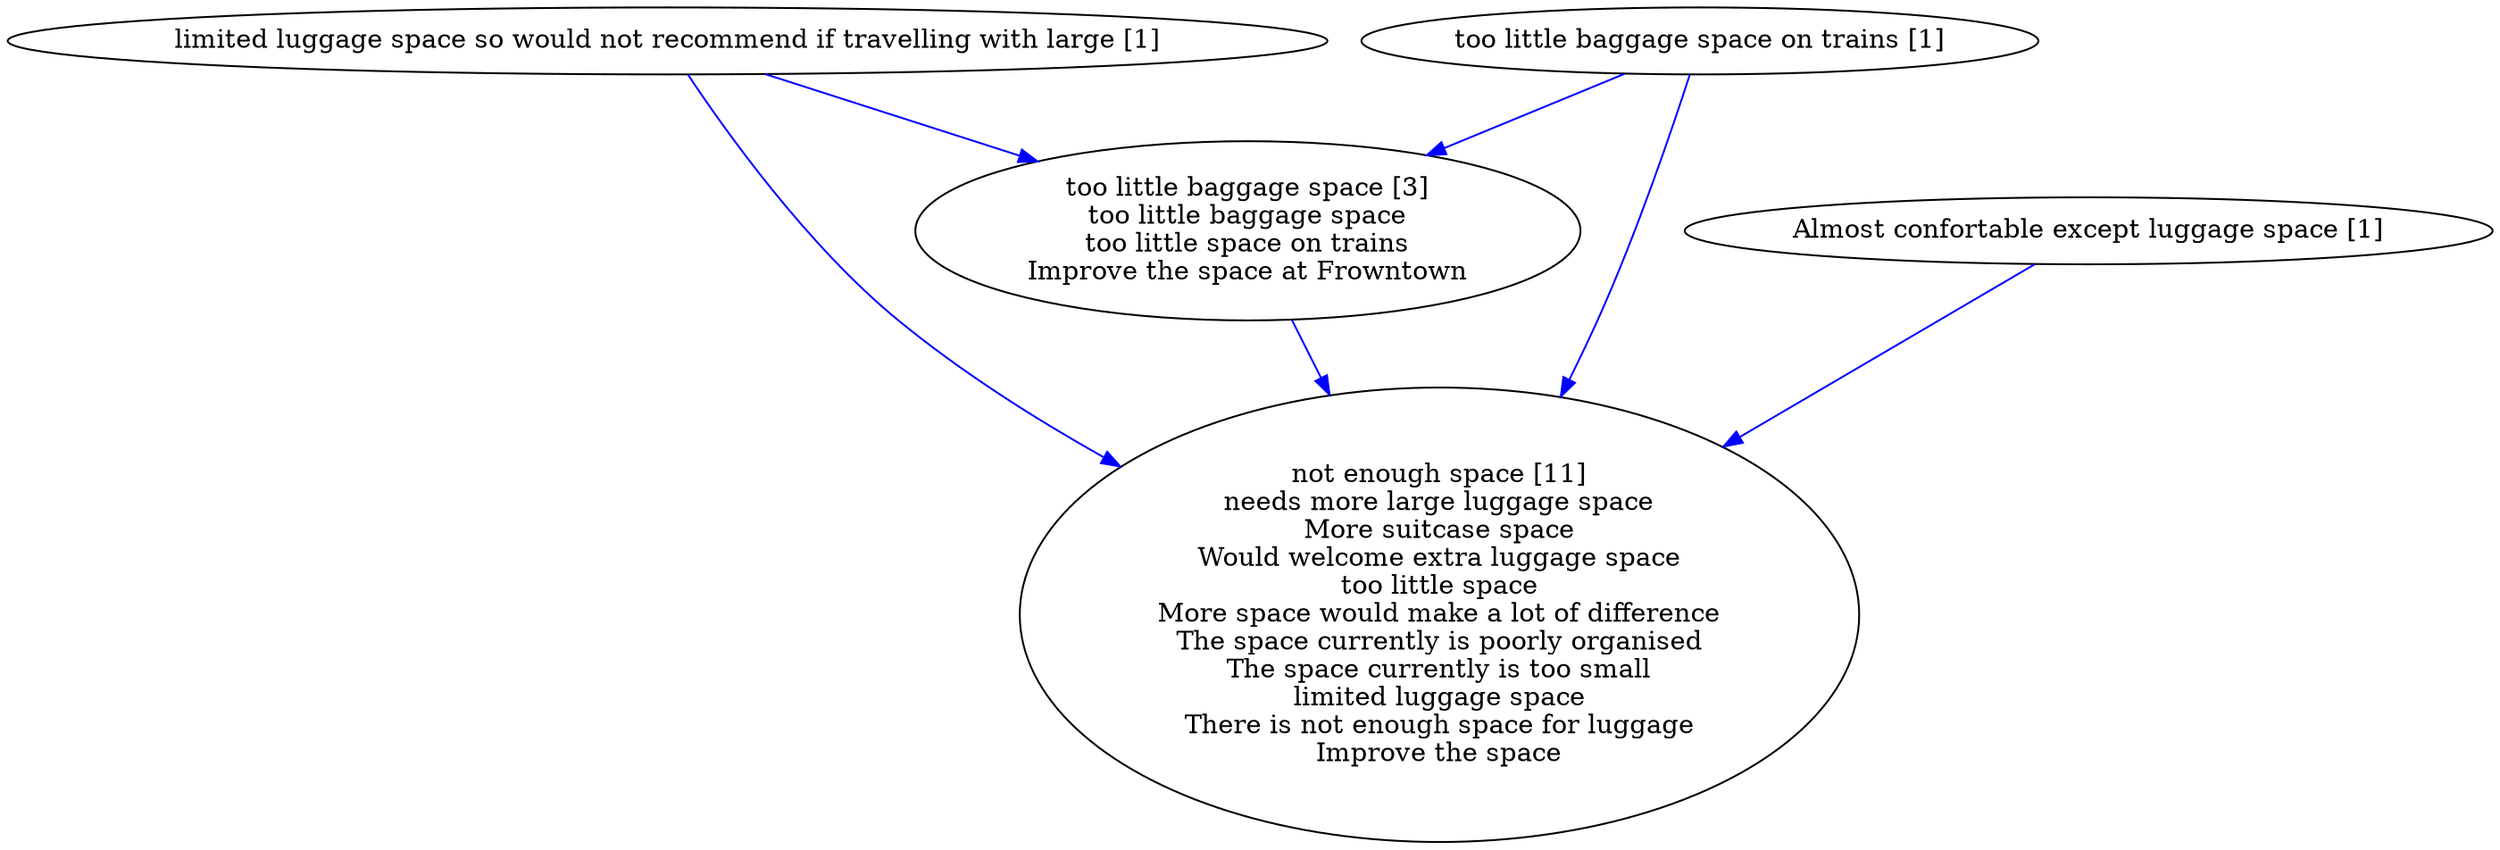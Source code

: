digraph collapsedGraph {
"not enough space [11]\nneeds more large luggage space\nMore suitcase space\nWould welcome extra luggage space\ntoo little space\nMore space would make a lot of difference\nThe space currently is poorly organised\nThe space currently is too small\nlimited luggage space\nThere is not enough space for luggage\nImprove the space""too little baggage space [3]\ntoo little baggage space\ntoo little space on trains\nImprove the space at Frowntown""Almost confortable except luggage space [1]""limited luggage space so would not recommend if travelling with large [1]""too little baggage space on trains [1]""Almost confortable except luggage space [1]" -> "not enough space [11]\nneeds more large luggage space\nMore suitcase space\nWould welcome extra luggage space\ntoo little space\nMore space would make a lot of difference\nThe space currently is poorly organised\nThe space currently is too small\nlimited luggage space\nThere is not enough space for luggage\nImprove the space" [color=blue]
"limited luggage space so would not recommend if travelling with large [1]" -> "not enough space [11]\nneeds more large luggage space\nMore suitcase space\nWould welcome extra luggage space\ntoo little space\nMore space would make a lot of difference\nThe space currently is poorly organised\nThe space currently is too small\nlimited luggage space\nThere is not enough space for luggage\nImprove the space" [color=blue]
"limited luggage space so would not recommend if travelling with large [1]" -> "too little baggage space [3]\ntoo little baggage space\ntoo little space on trains\nImprove the space at Frowntown" [color=blue]
"too little baggage space on trains [1]" -> "too little baggage space [3]\ntoo little baggage space\ntoo little space on trains\nImprove the space at Frowntown" [color=blue]
"too little baggage space [3]\ntoo little baggage space\ntoo little space on trains\nImprove the space at Frowntown" -> "not enough space [11]\nneeds more large luggage space\nMore suitcase space\nWould welcome extra luggage space\ntoo little space\nMore space would make a lot of difference\nThe space currently is poorly organised\nThe space currently is too small\nlimited luggage space\nThere is not enough space for luggage\nImprove the space" [color=blue]
"too little baggage space on trains [1]" -> "not enough space [11]\nneeds more large luggage space\nMore suitcase space\nWould welcome extra luggage space\ntoo little space\nMore space would make a lot of difference\nThe space currently is poorly organised\nThe space currently is too small\nlimited luggage space\nThere is not enough space for luggage\nImprove the space" [color=blue]
}